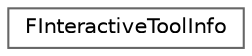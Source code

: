digraph "Graphical Class Hierarchy"
{
 // INTERACTIVE_SVG=YES
 // LATEX_PDF_SIZE
  bgcolor="transparent";
  edge [fontname=Helvetica,fontsize=10,labelfontname=Helvetica,labelfontsize=10];
  node [fontname=Helvetica,fontsize=10,shape=box,height=0.2,width=0.4];
  rankdir="LR";
  Node0 [id="Node000000",label="FInteractiveToolInfo",height=0.2,width=0.4,color="grey40", fillcolor="white", style="filled",URL="$df/db3/structFInteractiveToolInfo.html",tooltip="Passed to UInteractiveTool::Shutdown to indicate how Tool should shut itself down."];
}

